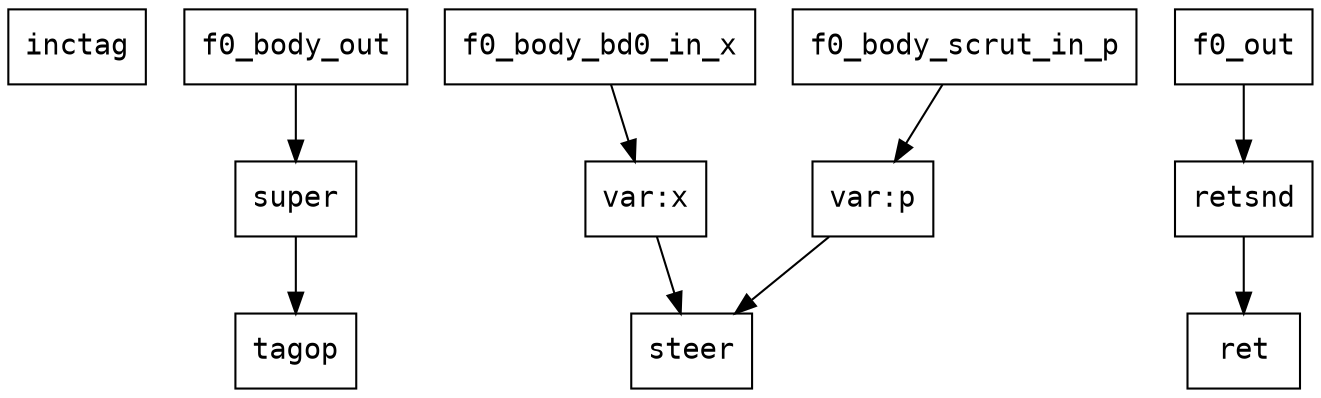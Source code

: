 digraph Dataflow {
  node [shape=record, fontname="Courier"];
  f0_inctag [label="inctag"];
  f0 [label="super"];
  f0_tagop [label="tagop"];
  f0 -> f0_tagop;
  f0_body_scrut_out [label="var:p"];
  f0_body_scrut_in_p -> f0_body_scrut_out;
  f0_body_bd0_out [label="var:x"];
  f0_body_bd0_in_x -> f0_body_bd0_out;
  f0_body_steer0 [label="steer"];
  f0_body_scrut_out -> f0_body_steer0;
  f0_body_bd0_out -> f0_body_steer0;
  f0_body_out -> f0;
  f0_retsnd [label="retsnd"];
  f0_out -> f0_retsnd;
  f0_ret [label="ret"];
  f0_retsnd -> f0_ret;
}
